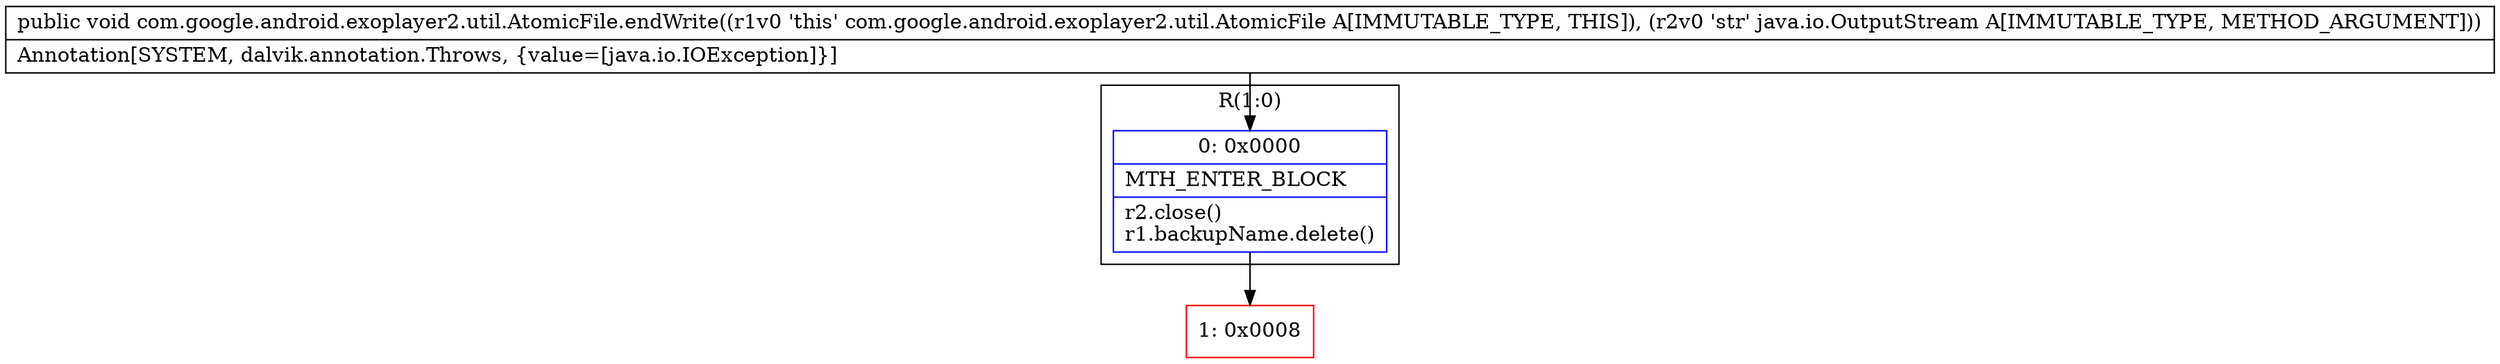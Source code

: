 digraph "CFG forcom.google.android.exoplayer2.util.AtomicFile.endWrite(Ljava\/io\/OutputStream;)V" {
subgraph cluster_Region_1447177393 {
label = "R(1:0)";
node [shape=record,color=blue];
Node_0 [shape=record,label="{0\:\ 0x0000|MTH_ENTER_BLOCK\l|r2.close()\lr1.backupName.delete()\l}"];
}
Node_1 [shape=record,color=red,label="{1\:\ 0x0008}"];
MethodNode[shape=record,label="{public void com.google.android.exoplayer2.util.AtomicFile.endWrite((r1v0 'this' com.google.android.exoplayer2.util.AtomicFile A[IMMUTABLE_TYPE, THIS]), (r2v0 'str' java.io.OutputStream A[IMMUTABLE_TYPE, METHOD_ARGUMENT]))  | Annotation[SYSTEM, dalvik.annotation.Throws, \{value=[java.io.IOException]\}]\l}"];
MethodNode -> Node_0;
Node_0 -> Node_1;
}

